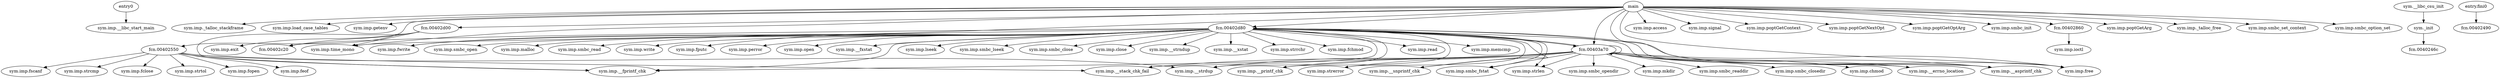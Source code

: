digraph code {
  "0x00402440" [label="entry0"];
  "0x00402440" -> "0x00401b30";
  "0x00401b30" [label="sym.imp.__libc_start_main"];
  "0x00401c60" [label="main"];
  "0x00401c60" -> "0x00401aa0";
  "0x00401aa0" [label="sym.imp._talloc_stackframe"];
  "0x00401c60" -> "0x00401b00";
  "0x00401b00" [label="sym.imp.load_case_tables"];
  "0x00401c60" -> "0x00401a40";
  "0x00401a40" [label="sym.imp.getenv"];
  "0x00401c60" -> "0x00401ac0";
  "0x00401ac0" [label="sym.imp.__asprintf_chk"];
  "0x00401c60" -> "0x004018a0";
  "0x004018a0" [label="sym.imp.access"];
  "0x00401c60" -> "0x004018f0";
  "0x004018f0" [label="sym.imp.free"];
  "0x00401c60" -> "0x00401970";
  "0x00401970" [label="sym.imp.signal"];
  "0x00401c60" -> "0x00401c40";
  "0x00401c40" [label="sym.imp.poptGetContext"];
  "0x00401c60" -> "0x00401c50";
  "0x00401c50" [label="sym.imp.poptGetNextOpt"];
  "0x00401c60" -> "0x00401ba0";
  "0x00401ba0" [label="sym.imp.fwrite"];
  "0x00401c60" -> "0x00401bf0";
  "0x00401bf0" [label="sym.imp.poptGetOptArg"];
  "0x00401c60" -> "0x00402550";
  "0x00402550" [label="fcn.00402550"];
  "0x00401c60" -> "0x00401b90";
  "0x00401b90" [label="sym.imp.smbc_init"];
  "0x00401c60" -> "0x00402860";
  "0x00402860" [label="fcn.00402860"];
  "0x00401c60" -> "0x00401c00";
  "0x00401c00" [label="sym.imp.time_mono"];
  "0x00401c60" -> "0x00401af0";
  "0x00401af0" [label="sym.imp.poptGetArg"];
  "0x00401c60" -> "0x00402d80";
  "0x00402d80" [label="fcn.00402d80"];
  "0x00401c60" -> "0x00401900";
  "0x00401900" [label="sym.imp._talloc_free"];
  "0x00401c60" -> "0x00402d00";
  "0x00402d00" [label="fcn.00402d00"];
  "0x00401c60" -> "0x00403a70";
  "0x00403a70" [label="fcn.00403a70"];
  "0x00401c60" -> "0x004019c0";
  "0x004019c0" [label="sym.imp.smbc_set_context"];
  "0x00401c60" -> "0x00401a90";
  "0x00401a90" [label="sym.imp.smbc_option_set"];
  "0x00403ea0" [label="sym.__libc_csu_init"];
  "0x00403ea0" -> "0x00401870";
  "0x00401870" [label="sym._init"];
  "0x00401870" [label="sym._init"];
  "0x00401870" -> "0x0040246c";
  "0x0040246c" [label="fcn.0040246c"];
  "0x00402500" [label="entry.fini0"];
  "0x00402500" -> "0x00402490";
  "0x00402490" [label="fcn.00402490"];
  "0x00402550" [label="fcn.00402550"];
  "0x00402550" -> "0x00401c20";
  "0x00401c20" [label="sym.imp.fopen"];
  "0x00402550" -> "0x00401890";
  "0x00401890" [label="sym.imp.feof"];
  "0x00402550" -> "0x00401ae0";
  "0x00401ae0" [label="sym.imp.fscanf"];
  "0x00402550" -> "0x00401920";
  "0x00401920" [label="sym.imp.__fprintf_chk"];
  "0x00402550" -> "0x00401a70";
  "0x00401a70" [label="sym.imp.strcmp"];
  "0x00402550" -> "0x00401990";
  "0x00401990" [label="sym.imp.fclose"];
  "0x00402550" -> "0x00401a20";
  "0x00401a20" [label="sym.imp.__strdup"];
  "0x00402550" -> "0x00401ad0";
  "0x00401ad0" [label="sym.imp.strtol"];
  "0x00402550" -> "0x00401950";
  "0x00401950" [label="sym.imp.__stack_chk_fail"];
  "0x00402860" [label="fcn.00402860"];
  "0x00402860" -> "0x004018c0";
  "0x004018c0" [label="sym.imp.ioctl"];
  "0x00402d80" [label="fcn.00402d80"];
  "0x00402d80" -> "0x00401c00";
  "0x00401c00" [label="sym.imp.time_mono"];
  "0x00402d80" -> "0x00401c30";
  "0x00401c30" [label="sym.imp.__snprintf_chk"];
  "0x00402d80" -> "0x00401c10";
  "0x00401c10" [label="sym.imp.smbc_open"];
  "0x00402d80" -> "0x00401b40";
  "0x00401b40" [label="sym.imp.smbc_fstat"];
  "0x00402d80" -> "0x00401b10";
  "0x00401b10" [label="sym.imp.malloc"];
  "0x00402d80" -> "0x00401a80";
  "0x00401a80" [label="sym.imp.smbc_read"];
  "0x00402d80" -> "0x00401b60";
  "0x00401b60" [label="sym.imp.write"];
  "0x00402d80" -> "0x00401ab0";
  "0x00401ab0" [label="sym.imp.fputc"];
  "0x00402d80" -> "0x00401980";
  "0x00401980" [label="sym.imp.strlen"];
  "0x00402d80" -> "0x00401b50";
  "0x00401b50" [label="sym.imp.__errno_location"];
  "0x00402d80" -> "0x00401960";
  "0x00401960" [label="sym.imp.perror"];
  "0x00402d80" -> "0x004019b0";
  "0x004019b0" [label="sym.imp.open"];
  "0x00402d80" -> "0x00401bc0";
  "0x00401bc0" [label="sym.imp.__fxstat"];
  "0x00402d80" -> "0x00401940";
  "0x00401940" [label="sym.imp.lseek"];
  "0x00402d80" -> "0x004019d0";
  "0x004019d0" [label="sym.imp.smbc_lseek"];
  "0x00402d80" -> "0x00401920";
  "0x00401920" [label="sym.imp.__fprintf_chk"];
  "0x00402d80" -> "0x00401bd0";
  "0x00401bd0" [label="sym.imp.smbc_close"];
  "0x00402d80" -> "0x00401910";
  "0x00401910" [label="sym.imp.close"];
  "0x00402d80" -> "0x00403a70";
  "0x00403a70" [label="fcn.00403a70"];
  "0x00402d80" -> "0x00401ba0";
  "0x00401ba0" [label="sym.imp.fwrite"];
  "0x00402d80" -> "0x00402c20";
  "0x00402c20" [label="fcn.00402c20"];
  "0x00402d80" -> "0x00401ac0";
  "0x00401ac0" [label="sym.imp.__asprintf_chk"];
  "0x00402d80" -> "0x004018f0";
  "0x004018f0" [label="sym.imp.free"];
  "0x00402d80" -> "0x00401a10";
  "0x00401a10" [label="sym.imp.__strndup"];
  "0x00402d80" -> "0x00401be0";
  "0x00401be0" [label="sym.imp.__xstat"];
  "0x00402d80" -> "0x00401b70";
  "0x00401b70" [label="sym.imp.__printf_chk"];
  "0x00402d80" -> "0x00401a60";
  "0x00401a60" [label="sym.imp.strerror"];
  "0x00402d80" -> "0x00401a20";
  "0x00401a20" [label="sym.imp.__strdup"];
  "0x00402d80" -> "0x00401b20";
  "0x00401b20" [label="sym.imp.strrchr"];
  "0x00402d80" -> "0x004019e0";
  "0x004019e0" [label="sym.imp.fchmod"];
  "0x00402d80" -> "0x00401a50";
  "0x00401a50" [label="sym.imp.read"];
  "0x00402d80" -> "0x00401bb0";
  "0x00401bb0" [label="sym.imp.memcmp"];
  "0x00402d80" -> "0x00401950";
  "0x00401950" [label="sym.imp.__stack_chk_fail"];
  "0x00402d00" [label="fcn.00402d00"];
  "0x00402d00" -> "0x00402c20";
  "0x00402c20" [label="fcn.00402c20"];
  "0x00402d00" -> "0x00401a00";
  "0x00401a00" [label="sym.imp.exit"];
  "0x00402d00" -> "0x00401c00";
  "0x00401c00" [label="sym.imp.time_mono"];
  "0x00402d00" -> "0x00401920";
  "0x00401920" [label="sym.imp.__fprintf_chk"];
  "0x00403a70" [label="fcn.00403a70"];
  "0x00403a70" -> "0x00401c30";
  "0x00401c30" [label="sym.imp.__snprintf_chk"];
  "0x00403a70" -> "0x004018e0";
  "0x004018e0" [label="sym.imp.smbc_opendir"];
  "0x00403a70" -> "0x00401930";
  "0x00401930" [label="sym.imp.mkdir"];
  "0x00403a70" -> "0x00401a20";
  "0x00401a20" [label="sym.imp.__strdup"];
  "0x00403a70" -> "0x00401a30";
  "0x00401a30" [label="sym.imp.smbc_readdir"];
  "0x00403a70" -> "0x00401ac0";
  "0x00401ac0" [label="sym.imp.__asprintf_chk"];
  "0x00403a70" -> "0x00401920";
  "0x00401920" [label="sym.imp.__fprintf_chk"];
  "0x00403a70" -> "0x004018f0";
  "0x004018f0" [label="sym.imp.free"];
  "0x00403a70" -> "0x004019a0";
  "0x004019a0" [label="sym.imp.smbc_closedir"];
  "0x00403a70" -> "0x00401b40";
  "0x00401b40" [label="sym.imp.smbc_fstat"];
  "0x00403a70" -> "0x004018b0";
  "0x004018b0" [label="sym.imp.chmod"];
  "0x00403a70" -> "0x00401980";
  "0x00401980" [label="sym.imp.strlen"];
  "0x00403a70" -> "0x00403a70";
  "0x00403a70" [label="fcn.00403a70"];
  "0x00403a70" -> "0x00401b70";
  "0x00401b70" [label="sym.imp.__printf_chk"];
  "0x00403a70" -> "0x00402d80";
  "0x00402d80" [label="fcn.00402d80"];
  "0x00403a70" -> "0x00401b50";
  "0x00401b50" [label="sym.imp.__errno_location"];
  "0x00403a70" -> "0x00401a60";
  "0x00401a60" [label="sym.imp.strerror"];
  "0x00403a70" -> "0x00401950";
  "0x00401950" [label="sym.imp.__stack_chk_fail"];
}